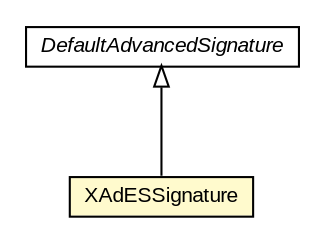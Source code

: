 #!/usr/local/bin/dot
#
# Class diagram 
# Generated by UMLGraph version R5_6-24-gf6e263 (http://www.umlgraph.org/)
#

digraph G {
	edge [fontname="arial",fontsize=10,labelfontname="arial",labelfontsize=10];
	node [fontname="arial",fontsize=10,shape=plaintext];
	nodesep=0.25;
	ranksep=0.5;
	// eu.europa.esig.dss.validation.DefaultAdvancedSignature
	c787242 [label=<<table title="eu.europa.esig.dss.validation.DefaultAdvancedSignature" border="0" cellborder="1" cellspacing="0" cellpadding="2" port="p" href="../../validation/DefaultAdvancedSignature.html">
		<tr><td><table border="0" cellspacing="0" cellpadding="1">
<tr><td align="center" balign="center"><font face="arial italic"> DefaultAdvancedSignature </font></td></tr>
		</table></td></tr>
		</table>>, URL="../../validation/DefaultAdvancedSignature.html", fontname="arial", fontcolor="black", fontsize=10.0];
	// eu.europa.esig.dss.xades.validation.XAdESSignature
	c787736 [label=<<table title="eu.europa.esig.dss.xades.validation.XAdESSignature" border="0" cellborder="1" cellspacing="0" cellpadding="2" port="p" bgcolor="lemonChiffon" href="./XAdESSignature.html">
		<tr><td><table border="0" cellspacing="0" cellpadding="1">
<tr><td align="center" balign="center"> XAdESSignature </td></tr>
		</table></td></tr>
		</table>>, URL="./XAdESSignature.html", fontname="arial", fontcolor="black", fontsize=10.0];
	//eu.europa.esig.dss.xades.validation.XAdESSignature extends eu.europa.esig.dss.validation.DefaultAdvancedSignature
	c787242:p -> c787736:p [dir=back,arrowtail=empty];
}

